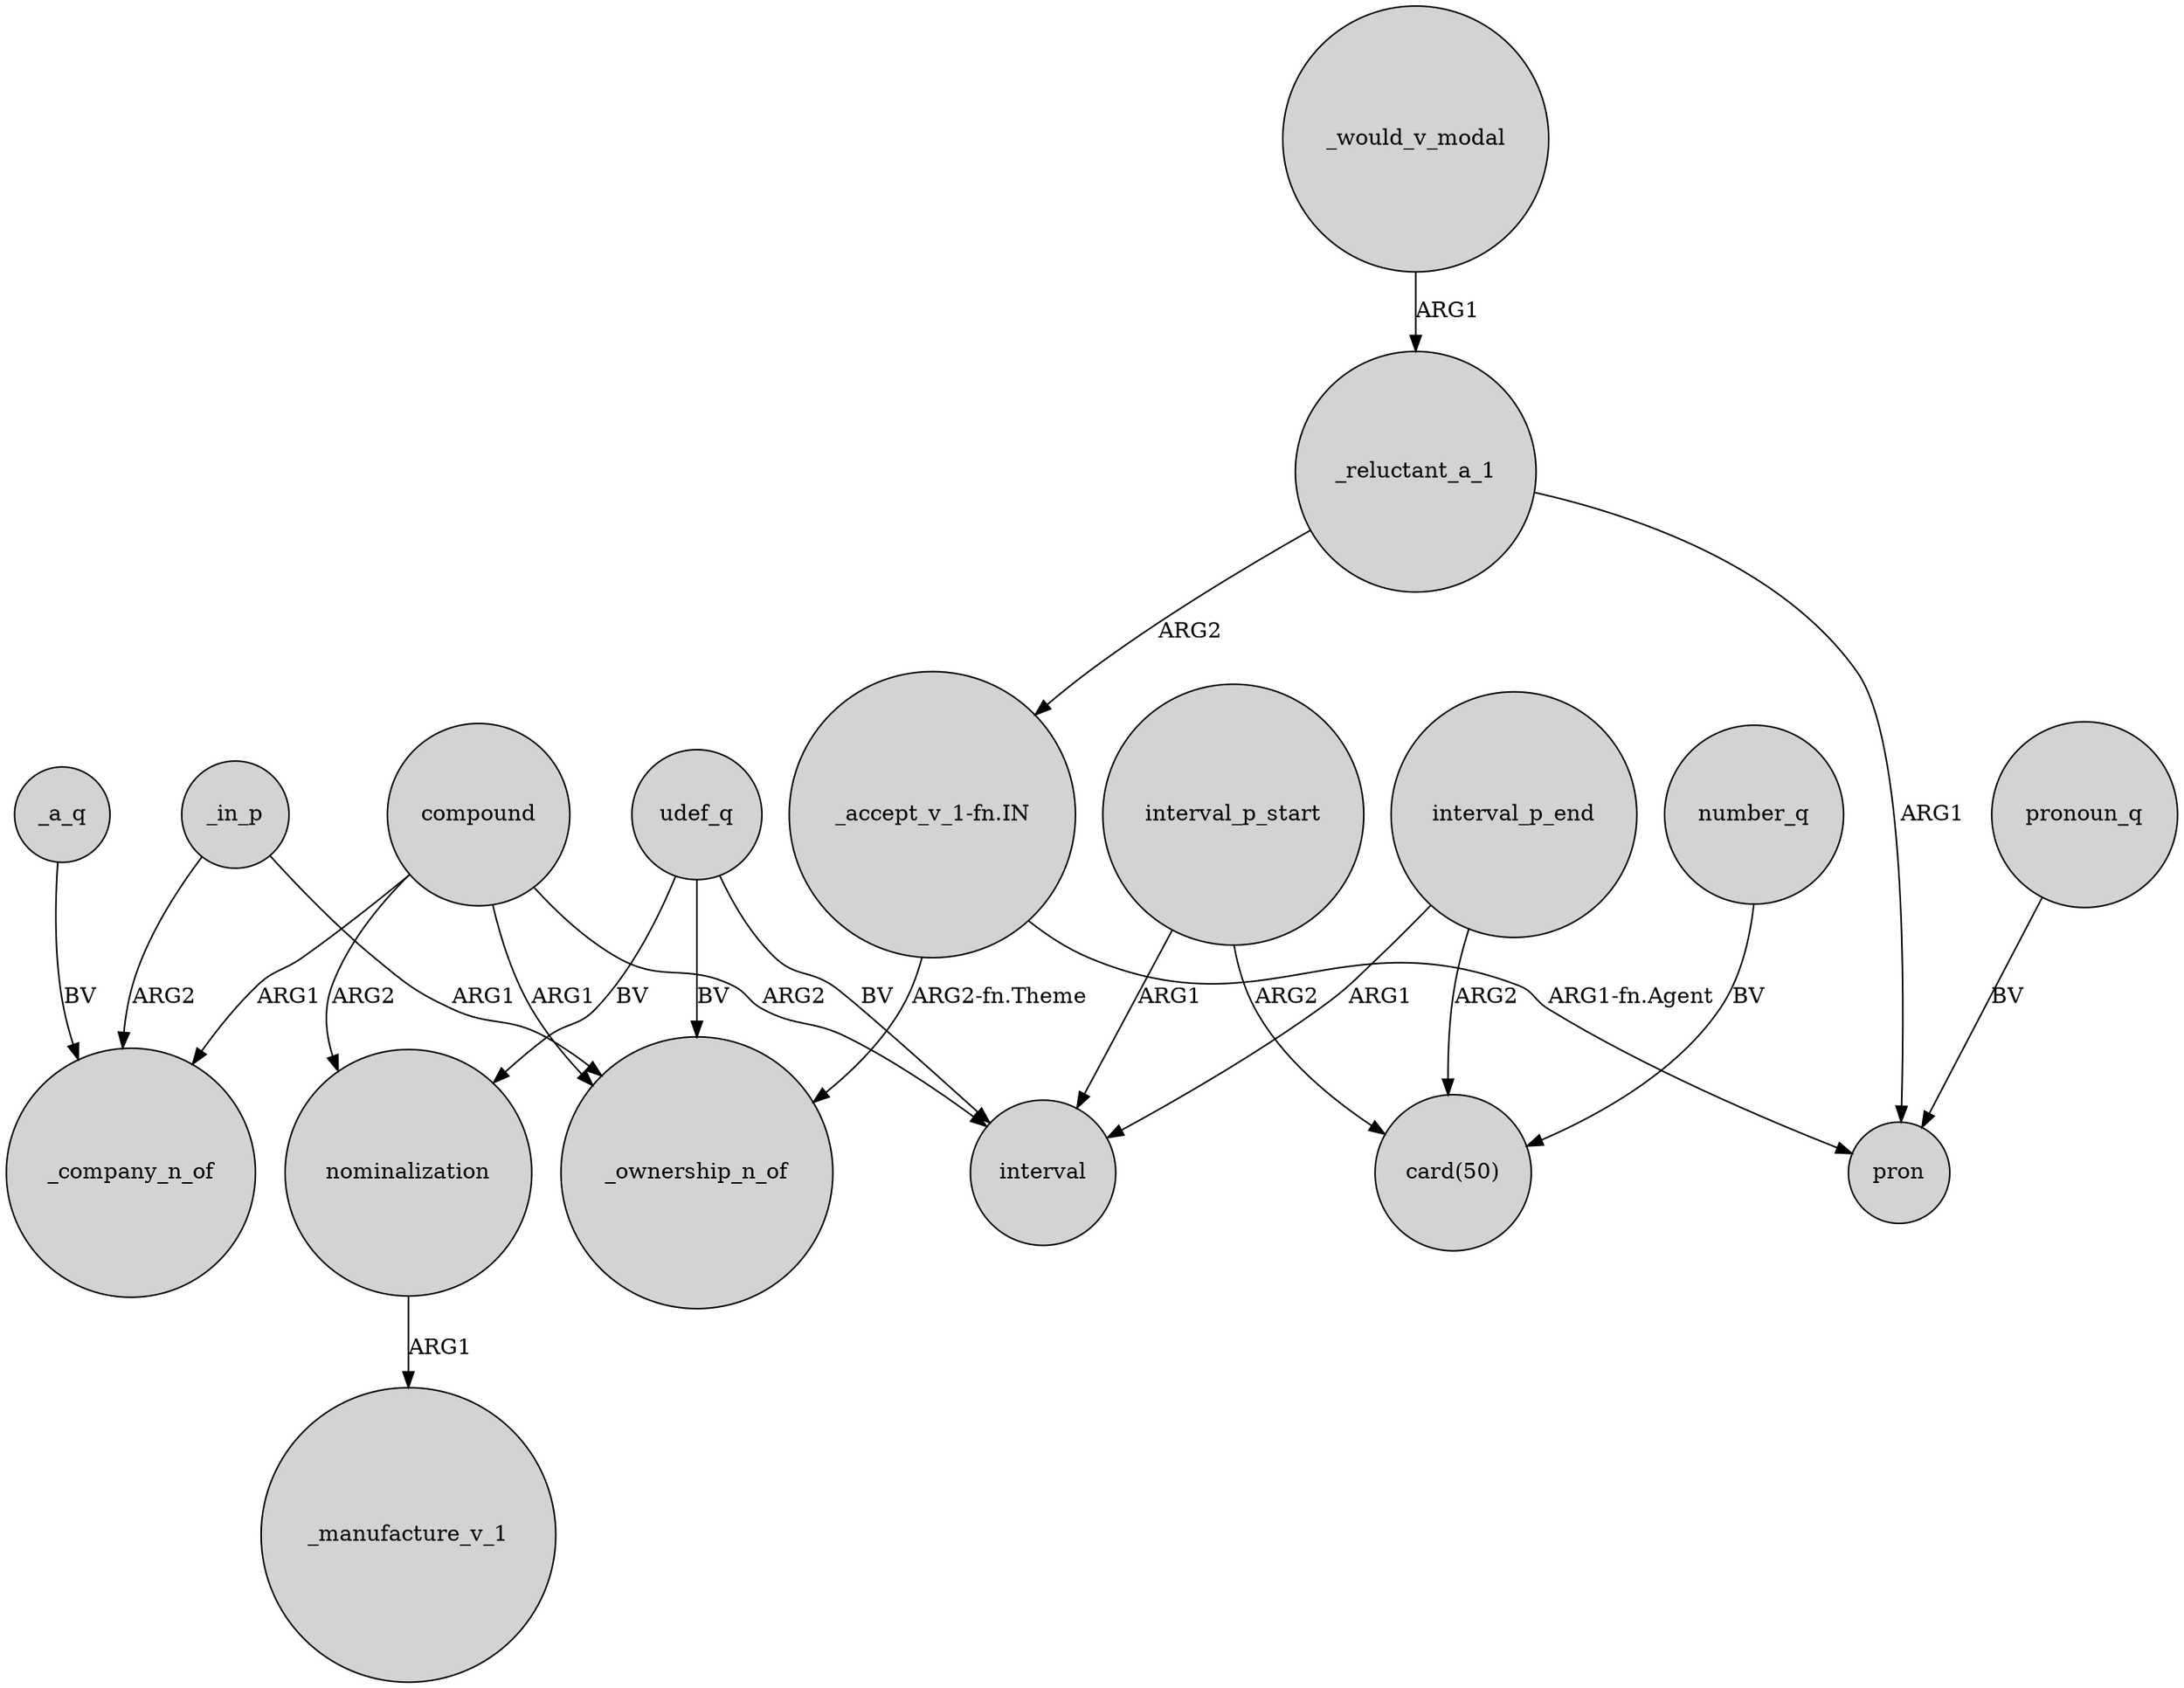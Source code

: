 digraph {
	node [shape=circle style=filled]
	"_accept_v_1-fn.IN" -> _ownership_n_of [label="ARG2-fn.Theme"]
	compound -> _ownership_n_of [label=ARG1]
	number_q -> "card(50)" [label=BV]
	_reluctant_a_1 -> pron [label=ARG1]
	_in_p -> _ownership_n_of [label=ARG1]
	nominalization -> _manufacture_v_1 [label=ARG1]
	compound -> nominalization [label=ARG2]
	"_accept_v_1-fn.IN" -> pron [label="ARG1-fn.Agent"]
	compound -> _company_n_of [label=ARG1]
	_in_p -> _company_n_of [label=ARG2]
	pronoun_q -> pron [label=BV]
	udef_q -> _ownership_n_of [label=BV]
	interval_p_start -> interval [label=ARG1]
	interval_p_start -> "card(50)" [label=ARG2]
	compound -> interval [label=ARG2]
	_would_v_modal -> _reluctant_a_1 [label=ARG1]
	udef_q -> nominalization [label=BV]
	_a_q -> _company_n_of [label=BV]
	interval_p_end -> "card(50)" [label=ARG2]
	interval_p_end -> interval [label=ARG1]
	_reluctant_a_1 -> "_accept_v_1-fn.IN" [label=ARG2]
	udef_q -> interval [label=BV]
}
